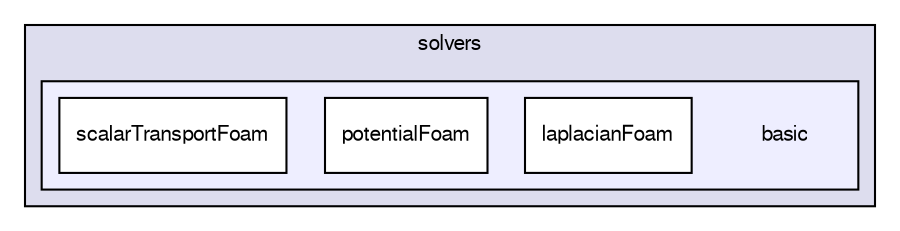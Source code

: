 digraph "applications/solvers/basic" {
  bgcolor=transparent;
  compound=true
  node [ fontsize="10", fontname="FreeSans"];
  edge [ labelfontsize="10", labelfontname="FreeSans"];
  subgraph clusterdir_fdd174abb8ada244b49e98779c87ac3c {
    graph [ bgcolor="#ddddee", pencolor="black", label="solvers" fontname="FreeSans", fontsize="10", URL="dir_fdd174abb8ada244b49e98779c87ac3c.html"]
  subgraph clusterdir_c1a1d77e2de9f0a909b0abf393e236fa {
    graph [ bgcolor="#eeeeff", pencolor="black", label="" URL="dir_c1a1d77e2de9f0a909b0abf393e236fa.html"];
    dir_c1a1d77e2de9f0a909b0abf393e236fa [shape=plaintext label="basic"];
    dir_48da730b9b8bc3cee9d616c0cff40e23 [shape=box label="laplacianFoam" color="black" fillcolor="white" style="filled" URL="dir_48da730b9b8bc3cee9d616c0cff40e23.html"];
    dir_bb853a4a1f118ab3e8a3306bde206fb7 [shape=box label="potentialFoam" color="black" fillcolor="white" style="filled" URL="dir_bb853a4a1f118ab3e8a3306bde206fb7.html"];
    dir_03d215f834cc7562c80aa99014587ecd [shape=box label="scalarTransportFoam" color="black" fillcolor="white" style="filled" URL="dir_03d215f834cc7562c80aa99014587ecd.html"];
  }
  }
}
